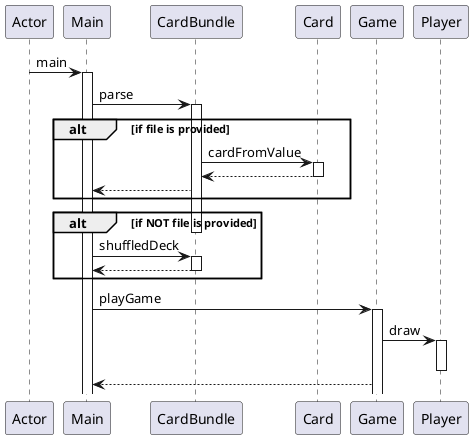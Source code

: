 @startuml

participant Actor
Actor -> Main : main
activate Main
Main -> CardBundle : parse
activate CardBundle

alt if file is provided
    CardBundle -> Card : cardFromValue
    activate Card
    Card --> CardBundle
    deactivate Card
    CardBundle --> Main
end

alt if NOT file is provided
    deactivate CardBundle
    Main -> CardBundle : shuffledDeck
    activate CardBundle
    CardBundle --> Main
    deactivate CardBundle
end


Main -> Game : playGame
activate Game

Game -> Player: draw
activate Player
deactivate Player

Game --> Main


@enduml